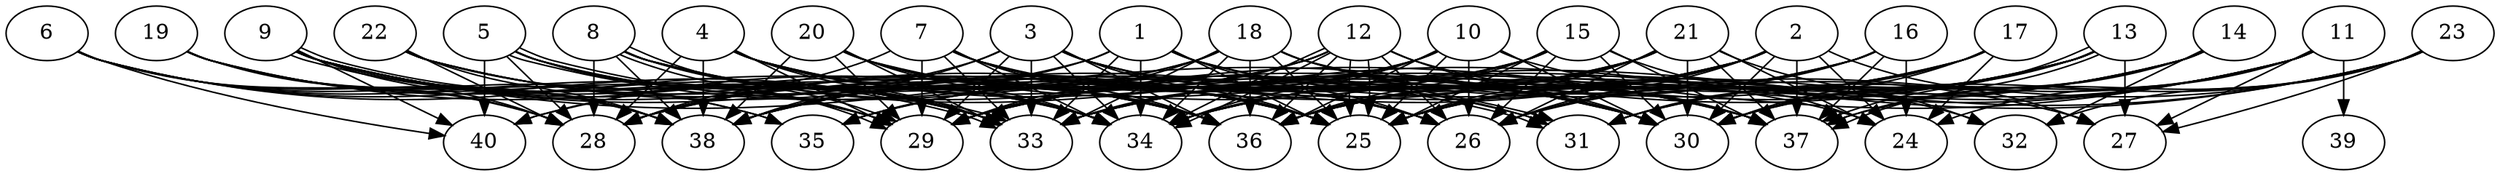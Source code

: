 // DAG automatically generated by daggen at Thu Oct  3 14:06:49 2019
// ./daggen --dot -n 40 --ccr 0.5 --fat 0.9 --regular 0.7 --density 0.9 --mindata 5242880 --maxdata 52428800 
digraph G {
  1 [size="43108352", alpha="0.00", expect_size="21554176"] 
  1 -> 24 [size ="21554176"]
  1 -> 25 [size ="21554176"]
  1 -> 26 [size ="21554176"]
  1 -> 30 [size ="21554176"]
  1 -> 33 [size ="21554176"]
  1 -> 34 [size ="21554176"]
  1 -> 38 [size ="21554176"]
  1 -> 40 [size ="21554176"]
  2 [size="101810176", alpha="0.02", expect_size="50905088"] 
  2 -> 24 [size ="50905088"]
  2 -> 25 [size ="50905088"]
  2 -> 26 [size ="50905088"]
  2 -> 27 [size ="50905088"]
  2 -> 28 [size ="50905088"]
  2 -> 30 [size ="50905088"]
  2 -> 34 [size ="50905088"]
  2 -> 35 [size ="50905088"]
  2 -> 37 [size ="50905088"]
  2 -> 38 [size ="50905088"]
  3 [size="24637440", alpha="0.04", expect_size="12318720"] 
  3 -> 25 [size ="12318720"]
  3 -> 28 [size ="12318720"]
  3 -> 29 [size ="12318720"]
  3 -> 30 [size ="12318720"]
  3 -> 31 [size ="12318720"]
  3 -> 33 [size ="12318720"]
  3 -> 34 [size ="12318720"]
  3 -> 36 [size ="12318720"]
  3 -> 37 [size ="12318720"]
  3 -> 38 [size ="12318720"]
  4 [size="53315584", alpha="0.16", expect_size="26657792"] 
  4 -> 25 [size ="26657792"]
  4 -> 28 [size ="26657792"]
  4 -> 29 [size ="26657792"]
  4 -> 30 [size ="26657792"]
  4 -> 31 [size ="26657792"]
  4 -> 33 [size ="26657792"]
  4 -> 34 [size ="26657792"]
  4 -> 36 [size ="26657792"]
  4 -> 38 [size ="26657792"]
  5 [size="31664128", alpha="0.14", expect_size="15832064"] 
  5 -> 25 [size ="15832064"]
  5 -> 28 [size ="15832064"]
  5 -> 29 [size ="15832064"]
  5 -> 31 [size ="15832064"]
  5 -> 31 [size ="15832064"]
  5 -> 33 [size ="15832064"]
  5 -> 34 [size ="15832064"]
  5 -> 40 [size ="15832064"]
  6 [size="28379136", alpha="0.09", expect_size="14189568"] 
  6 -> 28 [size ="14189568"]
  6 -> 29 [size ="14189568"]
  6 -> 33 [size ="14189568"]
  6 -> 34 [size ="14189568"]
  6 -> 35 [size ="14189568"]
  6 -> 38 [size ="14189568"]
  6 -> 40 [size ="14189568"]
  7 [size="103829504", alpha="0.04", expect_size="51914752"] 
  7 -> 25 [size ="51914752"]
  7 -> 26 [size ="51914752"]
  7 -> 28 [size ="51914752"]
  7 -> 29 [size ="51914752"]
  7 -> 30 [size ="51914752"]
  7 -> 33 [size ="51914752"]
  7 -> 34 [size ="51914752"]
  7 -> 36 [size ="51914752"]
  8 [size="58638336", alpha="0.06", expect_size="29319168"] 
  8 -> 25 [size ="29319168"]
  8 -> 28 [size ="29319168"]
  8 -> 29 [size ="29319168"]
  8 -> 29 [size ="29319168"]
  8 -> 30 [size ="29319168"]
  8 -> 33 [size ="29319168"]
  8 -> 34 [size ="29319168"]
  8 -> 37 [size ="29319168"]
  8 -> 38 [size ="29319168"]
  9 [size="83296256", alpha="0.08", expect_size="41648128"] 
  9 -> 25 [size ="41648128"]
  9 -> 26 [size ="41648128"]
  9 -> 28 [size ="41648128"]
  9 -> 30 [size ="41648128"]
  9 -> 33 [size ="41648128"]
  9 -> 33 [size ="41648128"]
  9 -> 34 [size ="41648128"]
  9 -> 36 [size ="41648128"]
  9 -> 38 [size ="41648128"]
  9 -> 40 [size ="41648128"]
  10 [size="102289408", alpha="0.15", expect_size="51144704"] 
  10 -> 25 [size ="51144704"]
  10 -> 26 [size ="51144704"]
  10 -> 29 [size ="51144704"]
  10 -> 30 [size ="51144704"]
  10 -> 32 [size ="51144704"]
  10 -> 33 [size ="51144704"]
  10 -> 34 [size ="51144704"]
  10 -> 36 [size ="51144704"]
  10 -> 38 [size ="51144704"]
  11 [size="73617408", alpha="0.03", expect_size="36808704"] 
  11 -> 24 [size ="36808704"]
  11 -> 25 [size ="36808704"]
  11 -> 27 [size ="36808704"]
  11 -> 29 [size ="36808704"]
  11 -> 30 [size ="36808704"]
  11 -> 31 [size ="36808704"]
  11 -> 34 [size ="36808704"]
  11 -> 36 [size ="36808704"]
  11 -> 39 [size ="36808704"]
  12 [size="74463232", alpha="0.06", expect_size="37231616"] 
  12 -> 25 [size ="37231616"]
  12 -> 25 [size ="37231616"]
  12 -> 26 [size ="37231616"]
  12 -> 29 [size ="37231616"]
  12 -> 30 [size ="37231616"]
  12 -> 34 [size ="37231616"]
  12 -> 34 [size ="37231616"]
  12 -> 35 [size ="37231616"]
  12 -> 36 [size ="37231616"]
  12 -> 37 [size ="37231616"]
  12 -> 38 [size ="37231616"]
  13 [size="84566016", alpha="0.00", expect_size="42283008"] 
  13 -> 25 [size ="42283008"]
  13 -> 26 [size ="42283008"]
  13 -> 27 [size ="42283008"]
  13 -> 29 [size ="42283008"]
  13 -> 30 [size ="42283008"]
  13 -> 31 [size ="42283008"]
  13 -> 33 [size ="42283008"]
  13 -> 36 [size ="42283008"]
  13 -> 37 [size ="42283008"]
  13 -> 37 [size ="42283008"]
  14 [size="103434240", alpha="0.10", expect_size="51717120"] 
  14 -> 25 [size ="51717120"]
  14 -> 30 [size ="51717120"]
  14 -> 31 [size ="51717120"]
  14 -> 32 [size ="51717120"]
  14 -> 34 [size ="51717120"]
  14 -> 36 [size ="51717120"]
  14 -> 37 [size ="51717120"]
  15 [size="84107264", alpha="0.08", expect_size="42053632"] 
  15 -> 24 [size ="42053632"]
  15 -> 25 [size ="42053632"]
  15 -> 26 [size ="42053632"]
  15 -> 30 [size ="42053632"]
  15 -> 33 [size ="42053632"]
  15 -> 35 [size ="42053632"]
  15 -> 36 [size ="42053632"]
  15 -> 37 [size ="42053632"]
  15 -> 40 [size ="42053632"]
  16 [size="54007808", alpha="0.13", expect_size="27003904"] 
  16 -> 24 [size ="27003904"]
  16 -> 25 [size ="27003904"]
  16 -> 26 [size ="27003904"]
  16 -> 29 [size ="27003904"]
  16 -> 33 [size ="27003904"]
  16 -> 36 [size ="27003904"]
  16 -> 37 [size ="27003904"]
  17 [size="96880640", alpha="0.08", expect_size="48440320"] 
  17 -> 24 [size ="48440320"]
  17 -> 25 [size ="48440320"]
  17 -> 30 [size ="48440320"]
  17 -> 31 [size ="48440320"]
  17 -> 33 [size ="48440320"]
  17 -> 36 [size ="48440320"]
  18 [size="22249472", alpha="0.02", expect_size="11124736"] 
  18 -> 25 [size ="11124736"]
  18 -> 27 [size ="11124736"]
  18 -> 28 [size ="11124736"]
  18 -> 29 [size ="11124736"]
  18 -> 30 [size ="11124736"]
  18 -> 33 [size ="11124736"]
  18 -> 34 [size ="11124736"]
  18 -> 36 [size ="11124736"]
  18 -> 37 [size ="11124736"]
  18 -> 38 [size ="11124736"]
  19 [size="49246208", alpha="0.03", expect_size="24623104"] 
  19 -> 28 [size ="24623104"]
  19 -> 29 [size ="24623104"]
  19 -> 33 [size ="24623104"]
  19 -> 35 [size ="24623104"]
  19 -> 36 [size ="24623104"]
  19 -> 38 [size ="24623104"]
  20 [size="88846336", alpha="0.05", expect_size="44423168"] 
  20 -> 26 [size ="44423168"]
  20 -> 29 [size ="44423168"]
  20 -> 33 [size ="44423168"]
  20 -> 34 [size ="44423168"]
  20 -> 36 [size ="44423168"]
  20 -> 37 [size ="44423168"]
  20 -> 38 [size ="44423168"]
  21 [size="63596544", alpha="0.13", expect_size="31798272"] 
  21 -> 24 [size ="31798272"]
  21 -> 25 [size ="31798272"]
  21 -> 26 [size ="31798272"]
  21 -> 28 [size ="31798272"]
  21 -> 30 [size ="31798272"]
  21 -> 32 [size ="31798272"]
  21 -> 33 [size ="31798272"]
  21 -> 34 [size ="31798272"]
  21 -> 36 [size ="31798272"]
  21 -> 37 [size ="31798272"]
  21 -> 38 [size ="31798272"]
  22 [size="77625344", alpha="0.02", expect_size="38812672"] 
  22 -> 25 [size ="38812672"]
  22 -> 26 [size ="38812672"]
  22 -> 28 [size ="38812672"]
  22 -> 33 [size ="38812672"]
  22 -> 36 [size ="38812672"]
  22 -> 38 [size ="38812672"]
  23 [size="104185856", alpha="0.13", expect_size="52092928"] 
  23 -> 26 [size ="52092928"]
  23 -> 27 [size ="52092928"]
  23 -> 30 [size ="52092928"]
  23 -> 32 [size ="52092928"]
  23 -> 33 [size ="52092928"]
  23 -> 34 [size ="52092928"]
  23 -> 37 [size ="52092928"]
  24 [size="11034624", alpha="0.13", expect_size="5517312"] 
  25 [size="56762368", alpha="0.17", expect_size="28381184"] 
  26 [size="96436224", alpha="0.06", expect_size="48218112"] 
  27 [size="65628160", alpha="0.14", expect_size="32814080"] 
  28 [size="103233536", alpha="0.13", expect_size="51616768"] 
  29 [size="18085888", alpha="0.06", expect_size="9042944"] 
  30 [size="32030720", alpha="0.20", expect_size="16015360"] 
  31 [size="54528000", alpha="0.06", expect_size="27264000"] 
  32 [size="23830528", alpha="0.07", expect_size="11915264"] 
  33 [size="31262720", alpha="0.03", expect_size="15631360"] 
  34 [size="90978304", alpha="0.18", expect_size="45489152"] 
  35 [size="57063424", alpha="0.10", expect_size="28531712"] 
  36 [size="45070336", alpha="0.10", expect_size="22535168"] 
  37 [size="72890368", alpha="0.09", expect_size="36445184"] 
  38 [size="45125632", alpha="0.10", expect_size="22562816"] 
  39 [size="104304640", alpha="0.20", expect_size="52152320"] 
  40 [size="40118272", alpha="0.06", expect_size="20059136"] 
}
